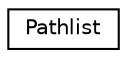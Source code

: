 digraph "Graphical Class Hierarchy"
{
 // LATEX_PDF_SIZE
  edge [fontname="Helvetica",fontsize="10",labelfontname="Helvetica",labelfontsize="10"];
  node [fontname="Helvetica",fontsize="10",shape=record];
  rankdir="LR";
  Node0 [label="Pathlist",height=0.2,width=0.4,color="black", fillcolor="white", style="filled",URL="$classPathlist.html",tooltip=" "];
}
